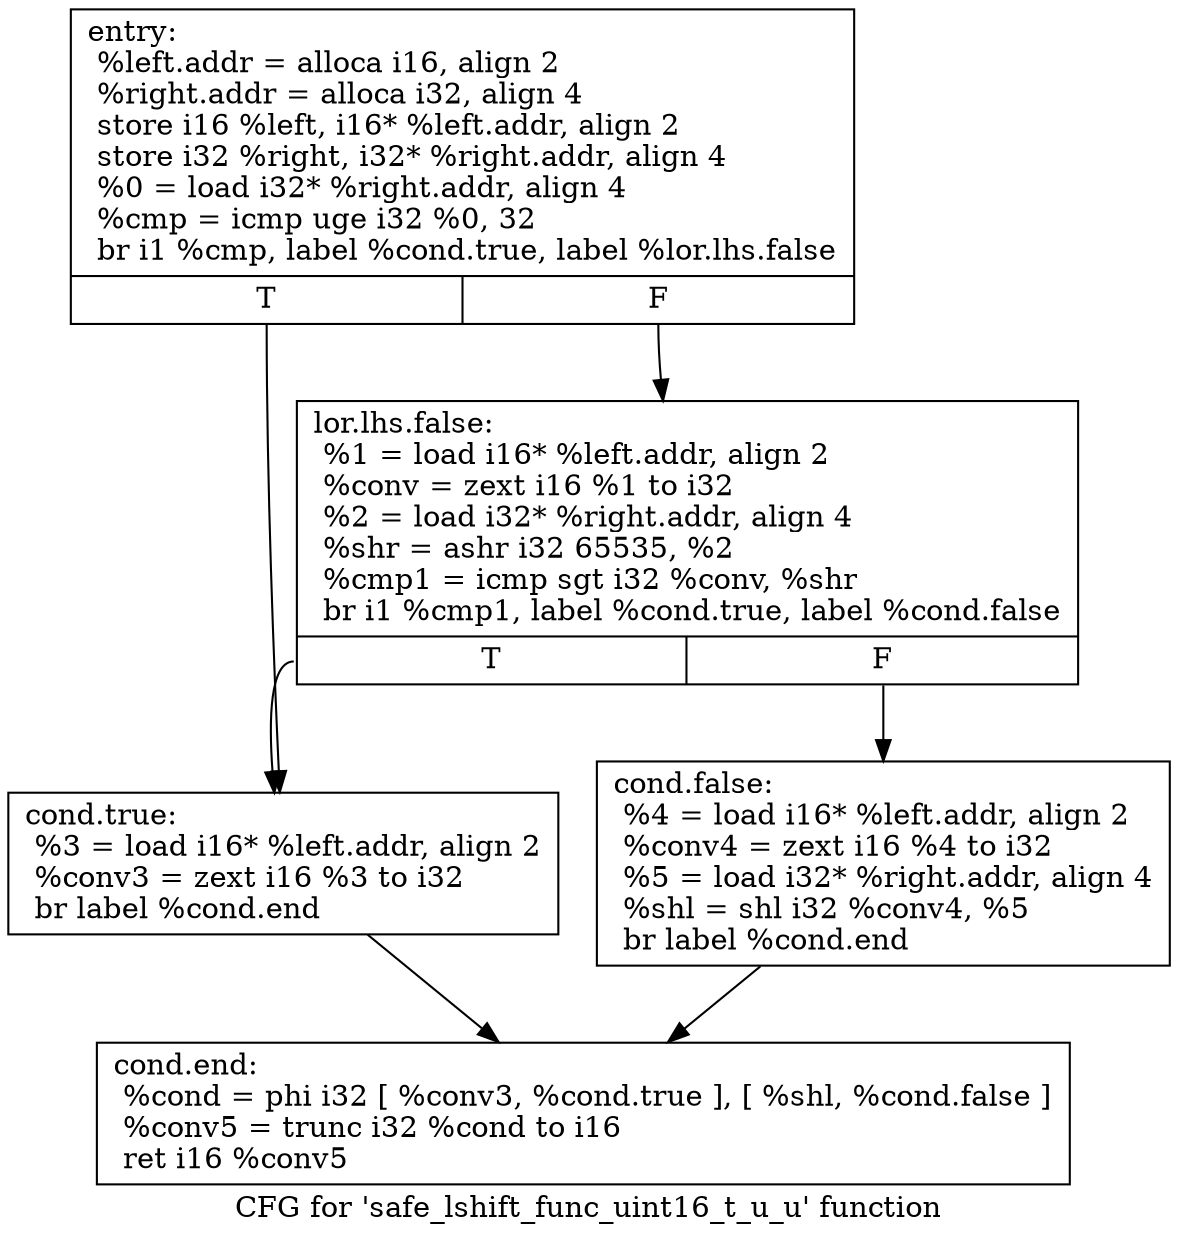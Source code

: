 digraph "CFG for 'safe_lshift_func_uint16_t_u_u' function" {
	label="CFG for 'safe_lshift_func_uint16_t_u_u' function";

	Node0xace5e38 [shape=record,label="{entry:\l  %left.addr = alloca i16, align 2\l  %right.addr = alloca i32, align 4\l  store i16 %left, i16* %left.addr, align 2\l  store i32 %right, i32* %right.addr, align 4\l  %0 = load i32* %right.addr, align 4\l  %cmp = icmp uge i32 %0, 32\l  br i1 %cmp, label %cond.true, label %lor.lhs.false\l|{<s0>T|<s1>F}}"];
	Node0xace5e38:s0 -> Node0xace5e98;
	Node0xace5e38:s1 -> Node0xace5e68;
	Node0xace5e68 [shape=record,label="{lor.lhs.false:                                    \l  %1 = load i16* %left.addr, align 2\l  %conv = zext i16 %1 to i32\l  %2 = load i32* %right.addr, align 4\l  %shr = ashr i32 65535, %2\l  %cmp1 = icmp sgt i32 %conv, %shr\l  br i1 %cmp1, label %cond.true, label %cond.false\l|{<s0>T|<s1>F}}"];
	Node0xace5e68:s0 -> Node0xace5e98;
	Node0xace5e68:s1 -> Node0xace5ec8;
	Node0xace5e98 [shape=record,label="{cond.true:                                        \l  %3 = load i16* %left.addr, align 2\l  %conv3 = zext i16 %3 to i32\l  br label %cond.end\l}"];
	Node0xace5e98 -> Node0xace5ef8;
	Node0xace5ec8 [shape=record,label="{cond.false:                                       \l  %4 = load i16* %left.addr, align 2\l  %conv4 = zext i16 %4 to i32\l  %5 = load i32* %right.addr, align 4\l  %shl = shl i32 %conv4, %5\l  br label %cond.end\l}"];
	Node0xace5ec8 -> Node0xace5ef8;
	Node0xace5ef8 [shape=record,label="{cond.end:                                         \l  %cond = phi i32 [ %conv3, %cond.true ], [ %shl, %cond.false ]\l  %conv5 = trunc i32 %cond to i16\l  ret i16 %conv5\l}"];
}
